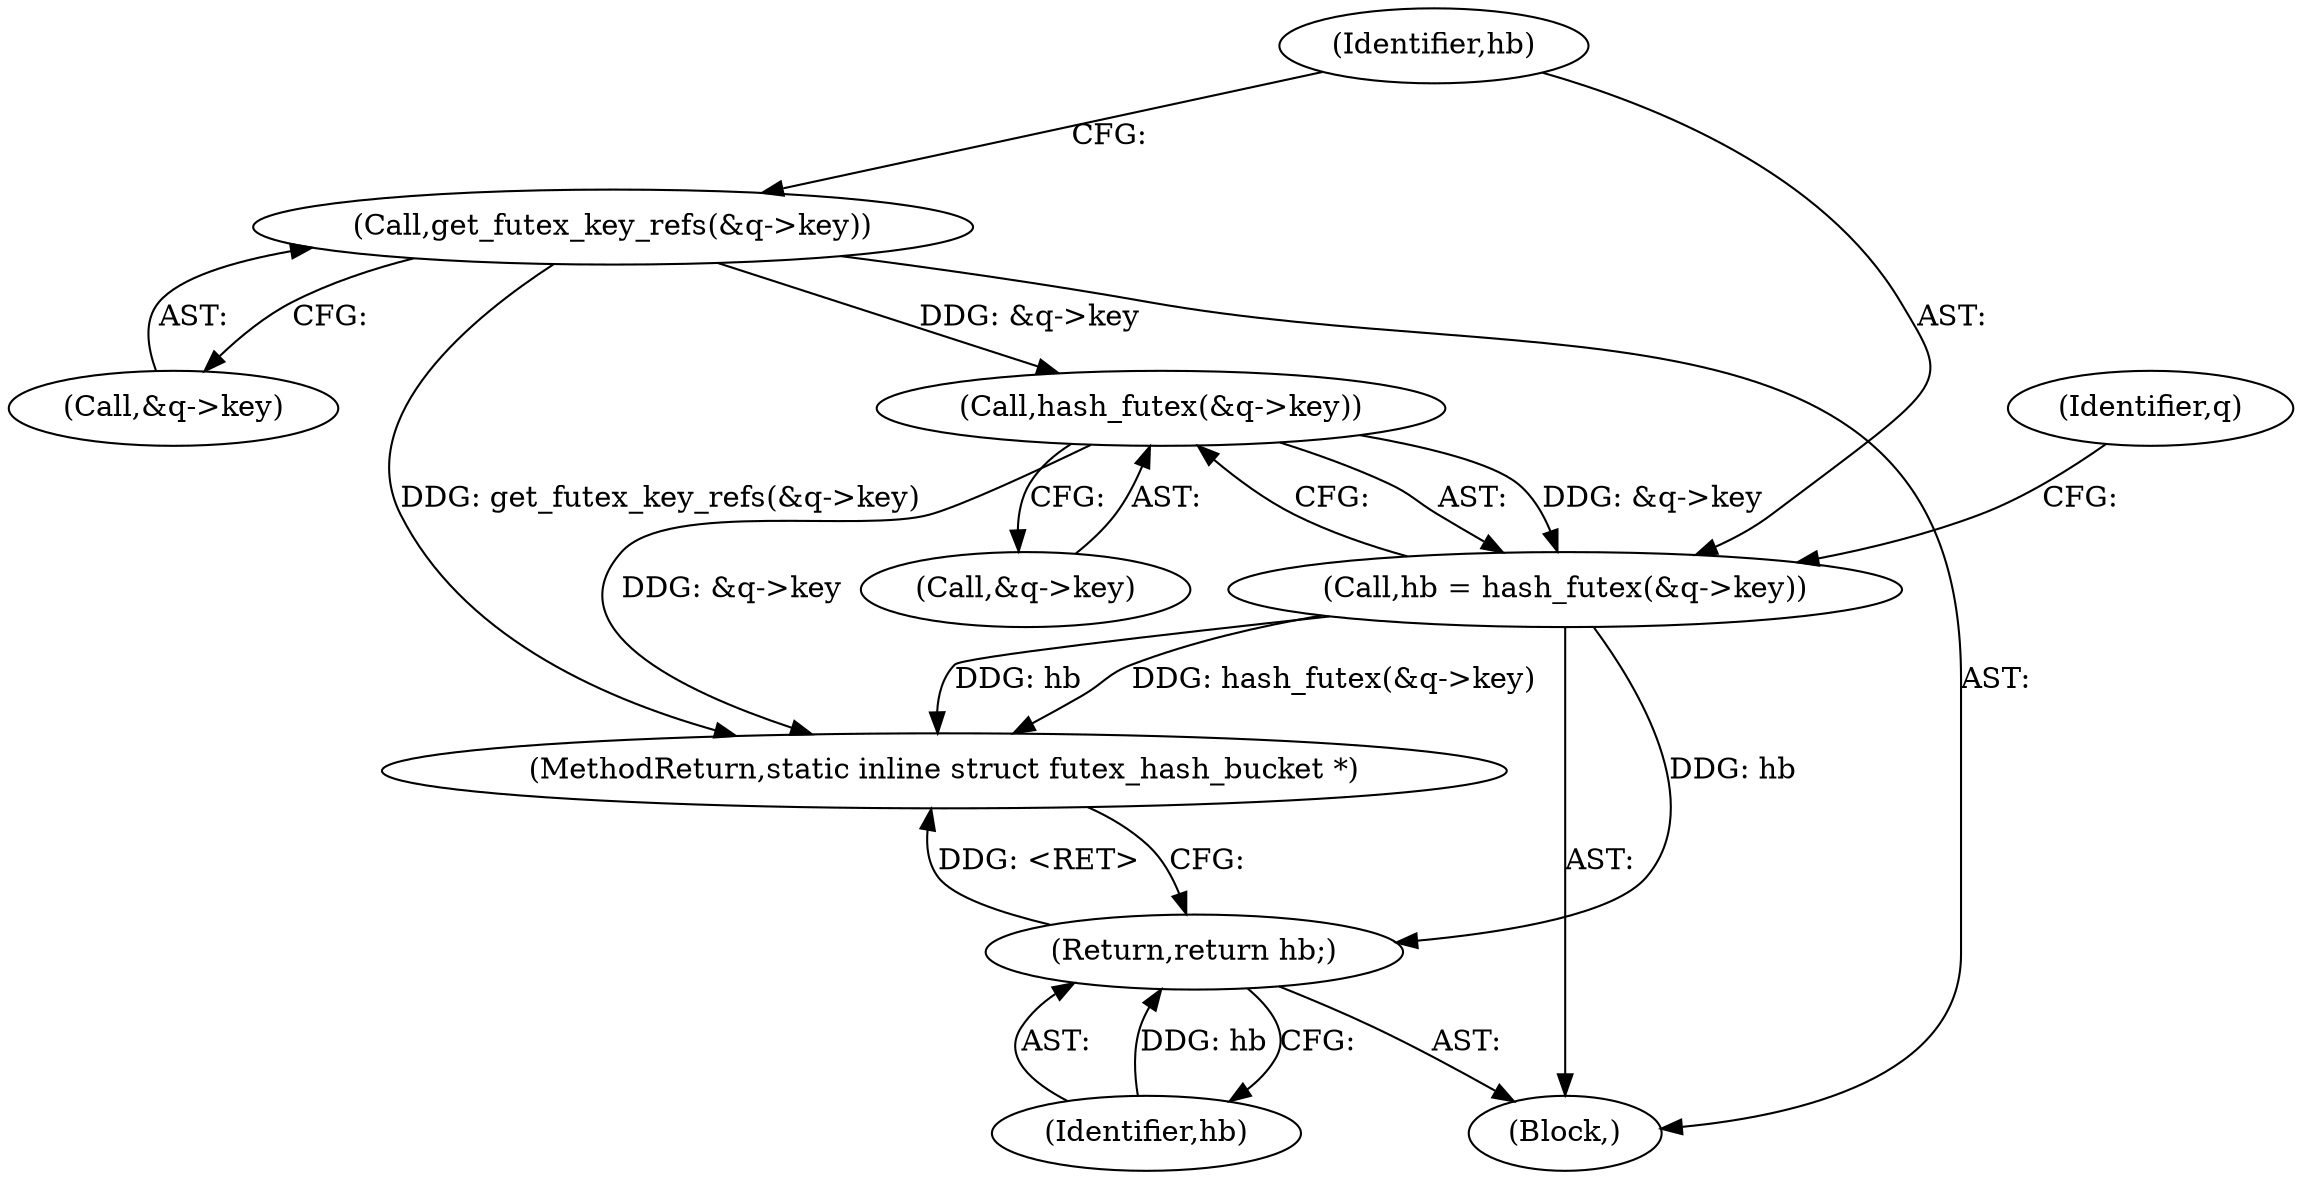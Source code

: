 digraph "1_linux_7ada876a8703f23befbb20a7465a702ee39b1704_1@pointer" {
"1000104" [label="(Call,get_futex_key_refs(&q->key))"];
"1000111" [label="(Call,hash_futex(&q->key))"];
"1000109" [label="(Call,hb = hash_futex(&q->key))"];
"1000129" [label="(Return,return hb;)"];
"1000111" [label="(Call,hash_futex(&q->key))"];
"1000102" [label="(Block,)"];
"1000112" [label="(Call,&q->key)"];
"1000104" [label="(Call,get_futex_key_refs(&q->key))"];
"1000131" [label="(MethodReturn,static inline struct futex_hash_bucket *)"];
"1000105" [label="(Call,&q->key)"];
"1000129" [label="(Return,return hb;)"];
"1000118" [label="(Identifier,q)"];
"1000130" [label="(Identifier,hb)"];
"1000109" [label="(Call,hb = hash_futex(&q->key))"];
"1000110" [label="(Identifier,hb)"];
"1000104" -> "1000102"  [label="AST: "];
"1000104" -> "1000105"  [label="CFG: "];
"1000105" -> "1000104"  [label="AST: "];
"1000110" -> "1000104"  [label="CFG: "];
"1000104" -> "1000131"  [label="DDG: get_futex_key_refs(&q->key)"];
"1000104" -> "1000111"  [label="DDG: &q->key"];
"1000111" -> "1000109"  [label="AST: "];
"1000111" -> "1000112"  [label="CFG: "];
"1000112" -> "1000111"  [label="AST: "];
"1000109" -> "1000111"  [label="CFG: "];
"1000111" -> "1000131"  [label="DDG: &q->key"];
"1000111" -> "1000109"  [label="DDG: &q->key"];
"1000109" -> "1000102"  [label="AST: "];
"1000110" -> "1000109"  [label="AST: "];
"1000118" -> "1000109"  [label="CFG: "];
"1000109" -> "1000131"  [label="DDG: hb"];
"1000109" -> "1000131"  [label="DDG: hash_futex(&q->key)"];
"1000109" -> "1000129"  [label="DDG: hb"];
"1000129" -> "1000102"  [label="AST: "];
"1000129" -> "1000130"  [label="CFG: "];
"1000130" -> "1000129"  [label="AST: "];
"1000131" -> "1000129"  [label="CFG: "];
"1000129" -> "1000131"  [label="DDG: <RET>"];
"1000130" -> "1000129"  [label="DDG: hb"];
}
